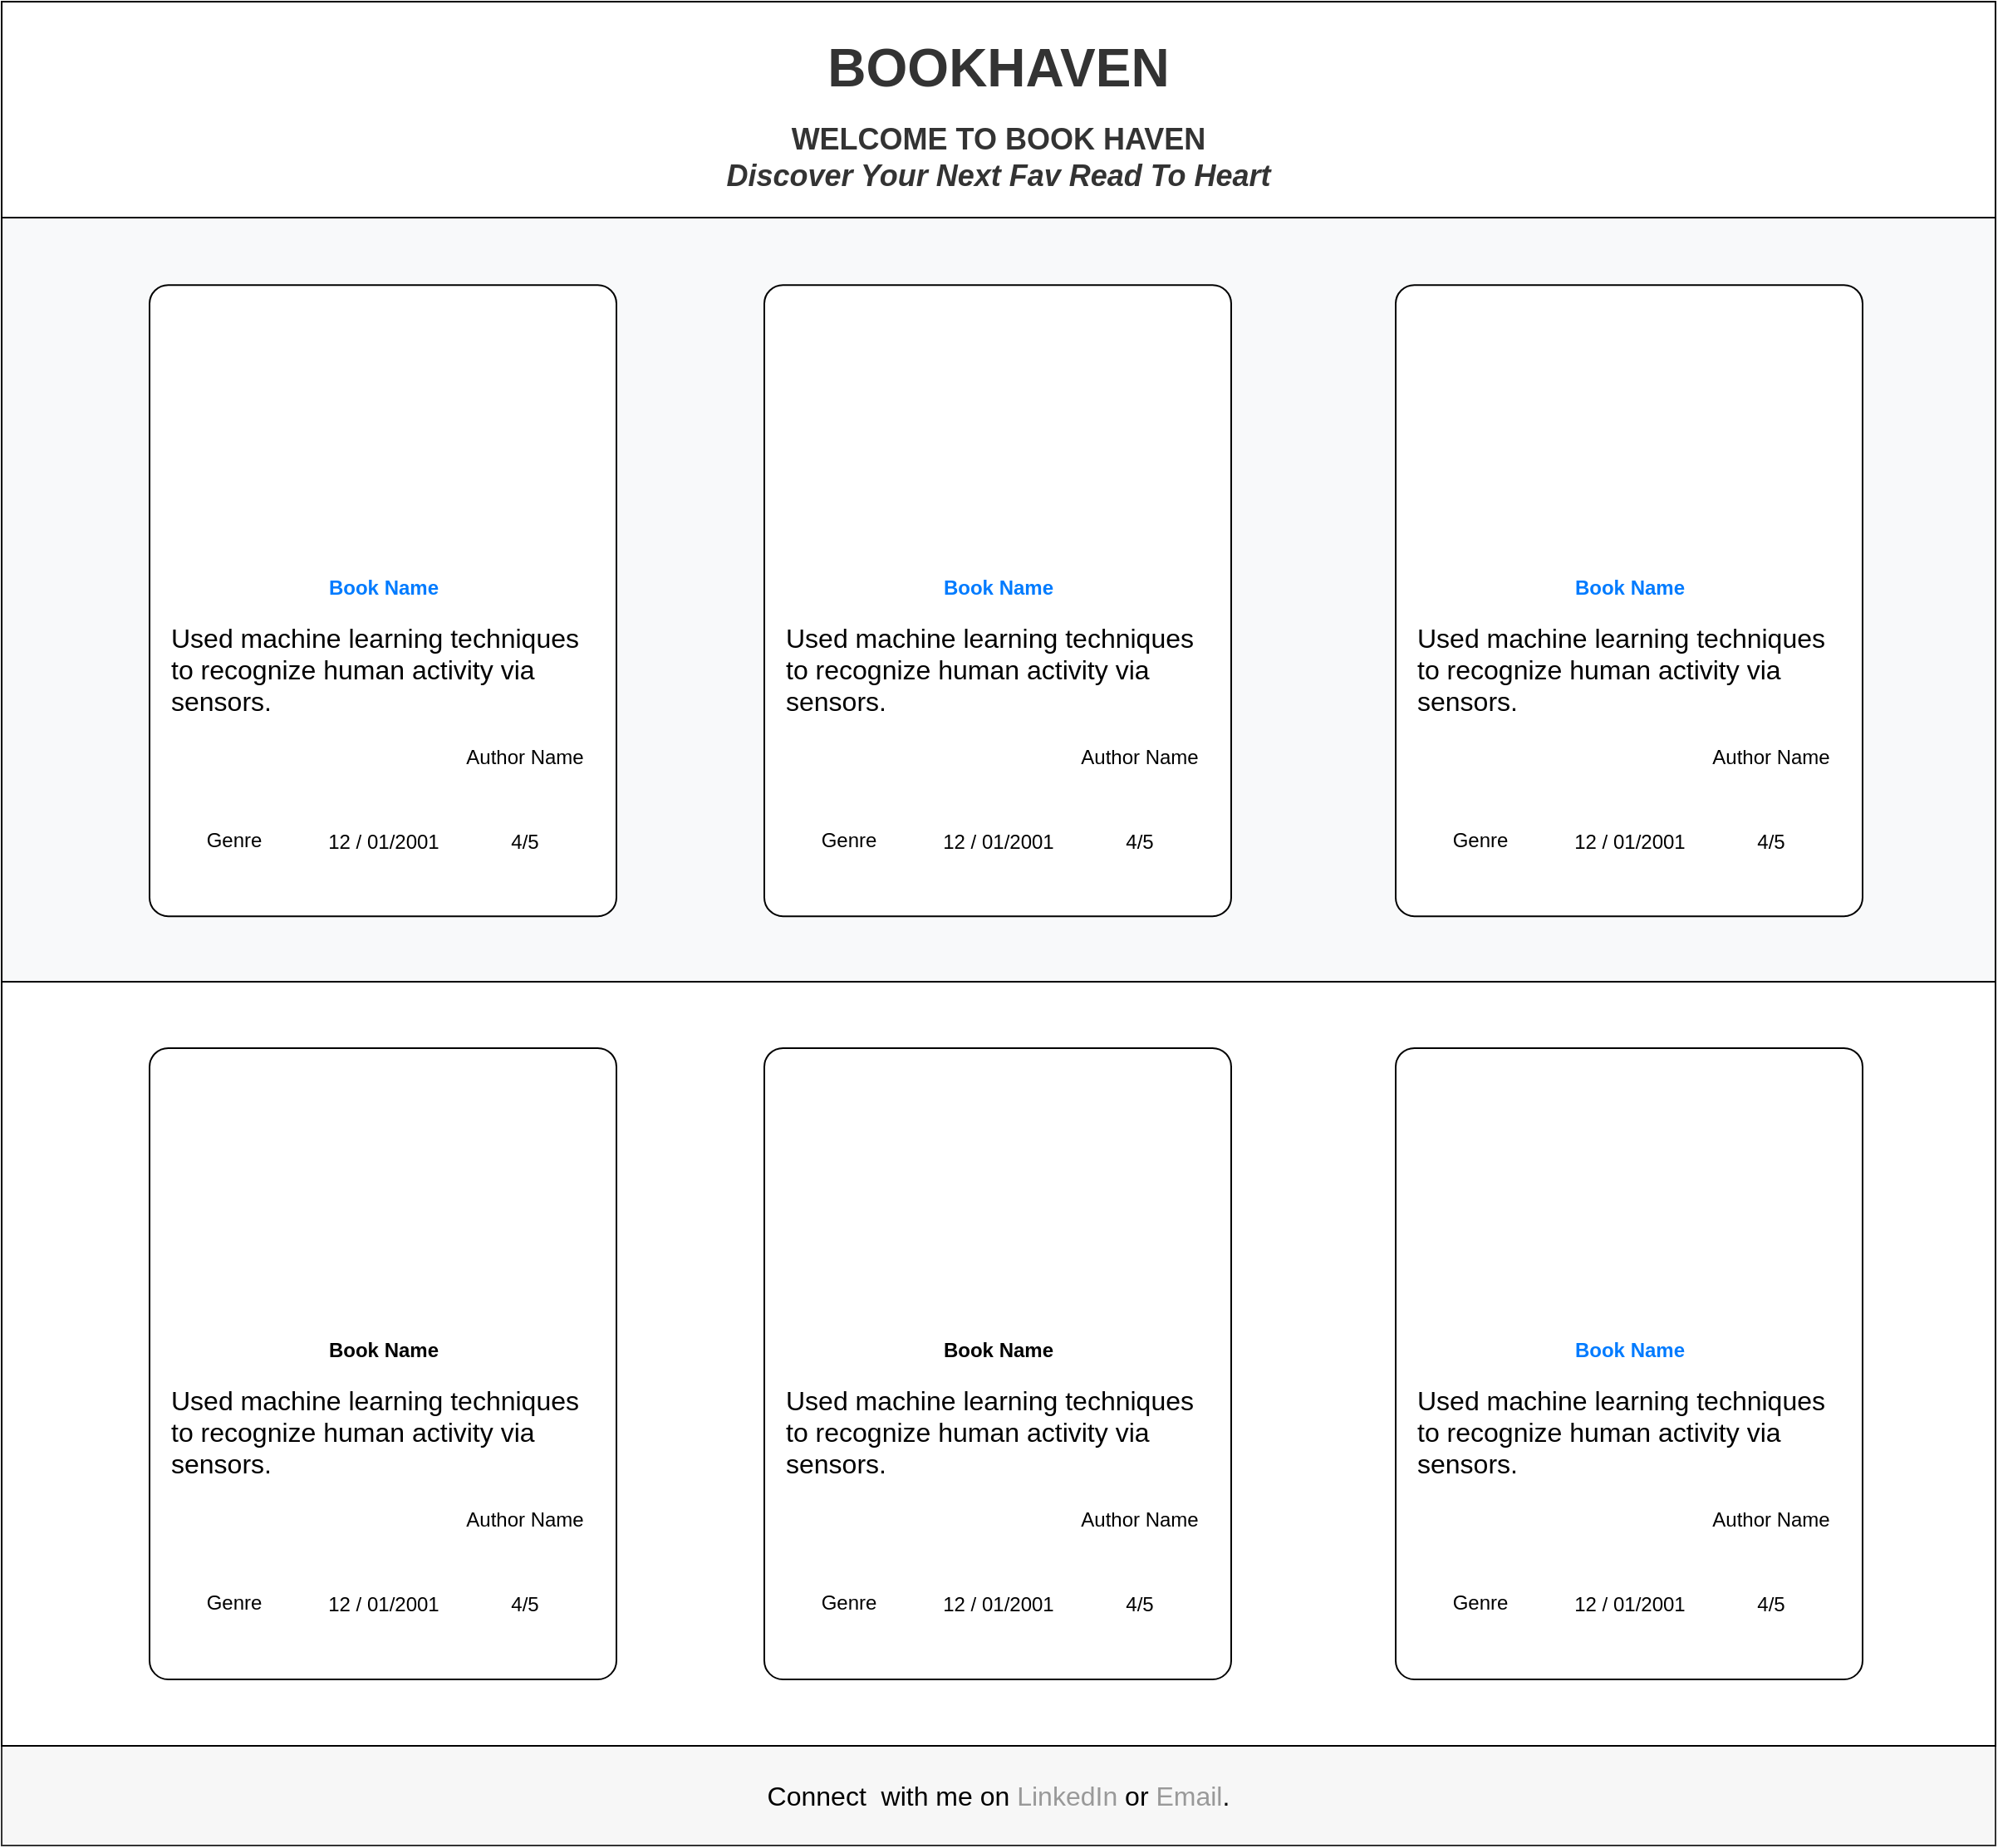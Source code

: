 <mxfile version="25.0.3">
  <diagram name="Page-1" id="jCGwE1LBPZgif49EneUD">
    <mxGraphModel dx="1632" dy="1044" grid="1" gridSize="10" guides="1" tooltips="1" connect="1" arrows="1" fold="1" page="1" pageScale="1" pageWidth="1200" pageHeight="1920" math="0" shadow="0">
      <root>
        <mxCell id="0" />
        <mxCell id="1" parent="0" />
        <mxCell id="HLos1mIRZm7TwcqSez5J-85" value="" style="group;fillColor=none;" parent="1" vertex="1" connectable="0">
          <mxGeometry y="780" width="1200" height="480" as="geometry" />
        </mxCell>
        <mxCell id="HLos1mIRZm7TwcqSez5J-8" value="" style="rounded=0;whiteSpace=wrap;html=1;fillColor=#FFFFFF;fontColor=#ffffff;" parent="HLos1mIRZm7TwcqSez5J-85" vertex="1">
          <mxGeometry y="-50" width="1200" height="150" as="geometry" />
        </mxCell>
        <mxCell id="nu3RnHburqwjy4xu8POM-3" value="&lt;div&gt;&lt;font color=&quot;#333333&quot; size=&quot;1&quot;&gt;&lt;b style=&quot;font-size: 32px;&quot;&gt;BOOKHAVEN&lt;br&gt;&lt;/b&gt;&lt;/font&gt;&lt;/div&gt;&lt;div style=&quot;line-height: 50%;&quot;&gt;&lt;font color=&quot;#333333&quot; size=&quot;1&quot;&gt;&lt;b style=&quot;font-size: 32px;&quot;&gt;&lt;br&gt;&lt;/b&gt;&lt;/font&gt;&lt;/div&gt;&lt;div style=&quot;font-size: 18px;&quot;&gt;&lt;font color=&quot;#333333&quot; style=&quot;font-size: 18px;&quot;&gt;&lt;b&gt;WELCOME TO BOOK HAVEN&lt;/b&gt;&lt;/font&gt;&lt;/div&gt;&lt;div style=&quot;font-size: 18px;&quot;&gt;&lt;font color=&quot;#333333&quot; style=&quot;font-size: 18px;&quot;&gt;&lt;b&gt;&lt;i&gt;Discover Your Next Fav Read To Heart&lt;br&gt;&lt;/i&gt;&lt;/b&gt;&lt;/font&gt;&lt;/div&gt;&lt;div&gt;&lt;br&gt;&lt;/div&gt;" style="text;html=1;align=center;verticalAlign=middle;whiteSpace=wrap;rounded=0;strokeColor=none;fontColor=#FFFFFF;" parent="HLos1mIRZm7TwcqSez5J-85" vertex="1">
          <mxGeometry y="-50" width="1200" height="150" as="geometry" />
        </mxCell>
        <mxCell id="HLos1mIRZm7TwcqSez5J-87" value="" style="group" parent="1" vertex="1" connectable="0">
          <mxGeometry y="860" width="1200" height="460" as="geometry" />
        </mxCell>
        <mxCell id="HLos1mIRZm7TwcqSez5J-23" value="" style="rounded=0;whiteSpace=wrap;html=1;fillColor=#f8f9fa;" parent="HLos1mIRZm7TwcqSez5J-87" vertex="1">
          <mxGeometry width="1200" height="460.0" as="geometry" />
        </mxCell>
        <mxCell id="Gbr0lDLeI2ae-f9VhBkv-68" value="" style="group" parent="HLos1mIRZm7TwcqSez5J-87" vertex="1" connectable="0">
          <mxGeometry y="-30.002" width="1200" height="450.568" as="geometry" />
        </mxCell>
        <mxCell id="HLos1mIRZm7TwcqSez5J-16" value="" style="group;rounded=0;" parent="Gbr0lDLeI2ae-f9VhBkv-68" vertex="1" connectable="0">
          <mxGeometry x="90" y="70.568" width="280" height="380" as="geometry" />
        </mxCell>
        <mxCell id="HLos1mIRZm7TwcqSez5J-15" value="" style="rounded=1;whiteSpace=wrap;html=1;glass=0;labelPadding=0;arcSize=4;" parent="HLos1mIRZm7TwcqSez5J-16" vertex="1">
          <mxGeometry x="-1" width="281" height="380" as="geometry" />
        </mxCell>
        <mxCell id="Gbr0lDLeI2ae-f9VhBkv-17" value="" style="shape=image;html=1;verticalAlign=top;verticalLabelPosition=bottom;labelBackgroundColor=#ffffff;imageAspect=0;aspect=fixed;image=https://cdn2.iconfinder.com/data/icons/crystalproject/128x128/mimetypes/image.png" parent="HLos1mIRZm7TwcqSez5J-16" vertex="1">
          <mxGeometry x="64" y="9.43" width="170" height="170" as="geometry" />
        </mxCell>
        <mxCell id="Gbr0lDLeI2ae-f9VhBkv-22" value="&lt;font color=&quot;#007bff&quot;&gt;&lt;b&gt;Book Name&lt;br&gt;&lt;/b&gt;&lt;/font&gt;" style="text;html=1;align=center;verticalAlign=middle;whiteSpace=wrap;rounded=0;" parent="HLos1mIRZm7TwcqSez5J-16" vertex="1">
          <mxGeometry x="40" y="164.659" width="200" height="35.284" as="geometry" />
        </mxCell>
        <mxCell id="Gbr0lDLeI2ae-f9VhBkv-27" value="&lt;div align=&quot;left&quot;&gt;&lt;font style=&quot;font-size: 16px;&quot;&gt;Used machine learning techniques to recognize human activity via sensors.&lt;br&gt;&lt;/font&gt;&lt;/div&gt;" style="text;html=1;align=left;verticalAlign=middle;whiteSpace=wrap;rounded=0;" parent="HLos1mIRZm7TwcqSez5J-16" vertex="1">
          <mxGeometry x="9.5" y="199.94" width="260" height="62.73" as="geometry" />
        </mxCell>
        <mxCell id="Jl-aKupMv36PsG1tpd38-4" value="Author Name" style="text;html=1;align=center;verticalAlign=middle;whiteSpace=wrap;rounded=0;" vertex="1" parent="HLos1mIRZm7TwcqSez5J-16">
          <mxGeometry x="180" y="269.43" width="90" height="30" as="geometry" />
        </mxCell>
        <mxCell id="Jl-aKupMv36PsG1tpd38-5" value="Genre" style="text;html=1;align=center;verticalAlign=middle;whiteSpace=wrap;rounded=0;" vertex="1" parent="HLos1mIRZm7TwcqSez5J-16">
          <mxGeometry x="20" y="319.434" width="60" height="30" as="geometry" />
        </mxCell>
        <mxCell id="Jl-aKupMv36PsG1tpd38-6" value="12 / 01/2001" style="text;html=1;align=center;verticalAlign=middle;whiteSpace=wrap;rounded=0;" vertex="1" parent="HLos1mIRZm7TwcqSez5J-16">
          <mxGeometry x="104.5" y="320.43" width="70" height="30" as="geometry" />
        </mxCell>
        <mxCell id="Jl-aKupMv36PsG1tpd38-7" value="4/5" style="text;html=1;align=center;verticalAlign=middle;whiteSpace=wrap;rounded=0;" vertex="1" parent="HLos1mIRZm7TwcqSez5J-16">
          <mxGeometry x="195" y="320.434" width="60" height="30" as="geometry" />
        </mxCell>
        <mxCell id="Jl-aKupMv36PsG1tpd38-8" value="" style="group;rounded=0;" vertex="1" connectable="0" parent="HLos1mIRZm7TwcqSez5J-87">
          <mxGeometry x="460" y="40.566" width="280" height="380" as="geometry" />
        </mxCell>
        <mxCell id="Jl-aKupMv36PsG1tpd38-9" value="" style="rounded=1;whiteSpace=wrap;html=1;glass=0;labelPadding=0;arcSize=4;" vertex="1" parent="Jl-aKupMv36PsG1tpd38-8">
          <mxGeometry x="-1" width="281" height="380" as="geometry" />
        </mxCell>
        <mxCell id="Jl-aKupMv36PsG1tpd38-10" value="" style="shape=image;html=1;verticalAlign=top;verticalLabelPosition=bottom;labelBackgroundColor=#ffffff;imageAspect=0;aspect=fixed;image=https://cdn2.iconfinder.com/data/icons/crystalproject/128x128/mimetypes/image.png" vertex="1" parent="Jl-aKupMv36PsG1tpd38-8">
          <mxGeometry x="64" y="9.43" width="170" height="170" as="geometry" />
        </mxCell>
        <mxCell id="Jl-aKupMv36PsG1tpd38-11" value="&lt;font color=&quot;#007bff&quot;&gt;&lt;b&gt;Book Name&lt;br&gt;&lt;/b&gt;&lt;/font&gt;" style="text;html=1;align=center;verticalAlign=middle;whiteSpace=wrap;rounded=0;" vertex="1" parent="Jl-aKupMv36PsG1tpd38-8">
          <mxGeometry x="40" y="164.659" width="200" height="35.284" as="geometry" />
        </mxCell>
        <mxCell id="Jl-aKupMv36PsG1tpd38-12" value="&lt;div align=&quot;left&quot;&gt;&lt;font style=&quot;font-size: 16px;&quot;&gt;Used machine learning techniques to recognize human activity via sensors.&lt;br&gt;&lt;/font&gt;&lt;/div&gt;" style="text;html=1;align=left;verticalAlign=middle;whiteSpace=wrap;rounded=0;" vertex="1" parent="Jl-aKupMv36PsG1tpd38-8">
          <mxGeometry x="9.5" y="199.94" width="260" height="62.73" as="geometry" />
        </mxCell>
        <mxCell id="Jl-aKupMv36PsG1tpd38-13" value="Author Name" style="text;html=1;align=center;verticalAlign=middle;whiteSpace=wrap;rounded=0;" vertex="1" parent="Jl-aKupMv36PsG1tpd38-8">
          <mxGeometry x="180" y="269.43" width="90" height="30" as="geometry" />
        </mxCell>
        <mxCell id="Jl-aKupMv36PsG1tpd38-14" value="Genre" style="text;html=1;align=center;verticalAlign=middle;whiteSpace=wrap;rounded=0;" vertex="1" parent="Jl-aKupMv36PsG1tpd38-8">
          <mxGeometry x="20" y="319.434" width="60" height="30" as="geometry" />
        </mxCell>
        <mxCell id="Jl-aKupMv36PsG1tpd38-15" value="12 / 01/2001" style="text;html=1;align=center;verticalAlign=middle;whiteSpace=wrap;rounded=0;" vertex="1" parent="Jl-aKupMv36PsG1tpd38-8">
          <mxGeometry x="104.5" y="320.43" width="70" height="30" as="geometry" />
        </mxCell>
        <mxCell id="Jl-aKupMv36PsG1tpd38-16" value="4/5" style="text;html=1;align=center;verticalAlign=middle;whiteSpace=wrap;rounded=0;" vertex="1" parent="Jl-aKupMv36PsG1tpd38-8">
          <mxGeometry x="195" y="320.434" width="60" height="30" as="geometry" />
        </mxCell>
        <mxCell id="Jl-aKupMv36PsG1tpd38-17" value="" style="group;rounded=0;" vertex="1" connectable="0" parent="HLos1mIRZm7TwcqSez5J-87">
          <mxGeometry x="840" y="40.566" width="280" height="380" as="geometry" />
        </mxCell>
        <mxCell id="Jl-aKupMv36PsG1tpd38-18" value="" style="rounded=1;whiteSpace=wrap;html=1;glass=0;labelPadding=0;arcSize=4;" vertex="1" parent="Jl-aKupMv36PsG1tpd38-17">
          <mxGeometry x="-1" width="281" height="380" as="geometry" />
        </mxCell>
        <mxCell id="Jl-aKupMv36PsG1tpd38-19" value="" style="shape=image;html=1;verticalAlign=top;verticalLabelPosition=bottom;labelBackgroundColor=#ffffff;imageAspect=0;aspect=fixed;image=https://cdn2.iconfinder.com/data/icons/crystalproject/128x128/mimetypes/image.png" vertex="1" parent="Jl-aKupMv36PsG1tpd38-17">
          <mxGeometry x="64" y="9.43" width="170" height="170" as="geometry" />
        </mxCell>
        <mxCell id="Jl-aKupMv36PsG1tpd38-20" value="&lt;font color=&quot;#007bff&quot;&gt;&lt;b&gt;Book Name&lt;br&gt;&lt;/b&gt;&lt;/font&gt;" style="text;html=1;align=center;verticalAlign=middle;whiteSpace=wrap;rounded=0;" vertex="1" parent="Jl-aKupMv36PsG1tpd38-17">
          <mxGeometry x="40" y="164.659" width="200" height="35.284" as="geometry" />
        </mxCell>
        <mxCell id="Jl-aKupMv36PsG1tpd38-21" value="&lt;div align=&quot;left&quot;&gt;&lt;font style=&quot;font-size: 16px;&quot;&gt;Used machine learning techniques to recognize human activity via sensors.&lt;br&gt;&lt;/font&gt;&lt;/div&gt;" style="text;html=1;align=left;verticalAlign=middle;whiteSpace=wrap;rounded=0;" vertex="1" parent="Jl-aKupMv36PsG1tpd38-17">
          <mxGeometry x="9.5" y="199.94" width="260" height="62.73" as="geometry" />
        </mxCell>
        <mxCell id="Jl-aKupMv36PsG1tpd38-22" value="Author Name" style="text;html=1;align=center;verticalAlign=middle;whiteSpace=wrap;rounded=0;" vertex="1" parent="Jl-aKupMv36PsG1tpd38-17">
          <mxGeometry x="180" y="269.43" width="90" height="30" as="geometry" />
        </mxCell>
        <mxCell id="Jl-aKupMv36PsG1tpd38-23" value="Genre" style="text;html=1;align=center;verticalAlign=middle;whiteSpace=wrap;rounded=0;" vertex="1" parent="Jl-aKupMv36PsG1tpd38-17">
          <mxGeometry x="20" y="319.434" width="60" height="30" as="geometry" />
        </mxCell>
        <mxCell id="Jl-aKupMv36PsG1tpd38-24" value="12 / 01/2001" style="text;html=1;align=center;verticalAlign=middle;whiteSpace=wrap;rounded=0;" vertex="1" parent="Jl-aKupMv36PsG1tpd38-17">
          <mxGeometry x="104.5" y="320.43" width="70" height="30" as="geometry" />
        </mxCell>
        <mxCell id="Jl-aKupMv36PsG1tpd38-25" value="4/5" style="text;html=1;align=center;verticalAlign=middle;whiteSpace=wrap;rounded=0;" vertex="1" parent="Jl-aKupMv36PsG1tpd38-17">
          <mxGeometry x="195" y="320.434" width="60" height="30" as="geometry" />
        </mxCell>
        <mxCell id="HLos1mIRZm7TwcqSez5J-93" value="" style="group" parent="1" vertex="1" connectable="0">
          <mxGeometry y="1780" width="1200" height="60" as="geometry" />
        </mxCell>
        <mxCell id="HLos1mIRZm7TwcqSez5J-84" value="" style="rounded=0;whiteSpace=wrap;html=1;strokeColor=#333333;fillColor=#F7F7F7;" parent="HLos1mIRZm7TwcqSez5J-93" vertex="1">
          <mxGeometry width="1200" height="60" as="geometry" />
        </mxCell>
        <mxCell id="Gbr0lDLeI2ae-f9VhBkv-101" value="&lt;font style=&quot;font-size: 16px;&quot;&gt;Connect&amp;nbsp; with me on &lt;font color=&quot;#999999&quot;&gt;LinkedIn&lt;/font&gt; or &lt;font color=&quot;#999999&quot;&gt;Email&lt;/font&gt;.&lt;/font&gt;" style="text;html=1;align=center;verticalAlign=middle;whiteSpace=wrap;rounded=0;" parent="HLos1mIRZm7TwcqSez5J-93" vertex="1">
          <mxGeometry width="1200" height="60" as="geometry" />
        </mxCell>
        <mxCell id="Jl-aKupMv36PsG1tpd38-26" value="" style="rounded=0;whiteSpace=wrap;html=1;fillColor=#FFFFFF;" vertex="1" parent="1">
          <mxGeometry y="1320" width="1200" height="460.0" as="geometry" />
        </mxCell>
        <mxCell id="Jl-aKupMv36PsG1tpd38-47" value="" style="group;rounded=0;" vertex="1" connectable="0" parent="1">
          <mxGeometry x="90" y="1359.996" width="280" height="380" as="geometry" />
        </mxCell>
        <mxCell id="Jl-aKupMv36PsG1tpd38-48" value="" style="rounded=1;whiteSpace=wrap;html=1;glass=0;labelPadding=0;arcSize=4;" vertex="1" parent="Jl-aKupMv36PsG1tpd38-47">
          <mxGeometry x="-1" width="281" height="380" as="geometry" />
        </mxCell>
        <mxCell id="Jl-aKupMv36PsG1tpd38-49" value="" style="shape=image;html=1;verticalAlign=top;verticalLabelPosition=bottom;labelBackgroundColor=#ffffff;imageAspect=0;aspect=fixed;image=https://cdn2.iconfinder.com/data/icons/crystalproject/128x128/mimetypes/image.png" vertex="1" parent="Jl-aKupMv36PsG1tpd38-47">
          <mxGeometry x="64" y="9.43" width="170" height="170" as="geometry" />
        </mxCell>
        <mxCell id="Jl-aKupMv36PsG1tpd38-50" value="&lt;b&gt;Book Name&lt;/b&gt;&lt;b&gt;&lt;br&gt;&lt;/b&gt;" style="text;html=1;align=center;verticalAlign=middle;whiteSpace=wrap;rounded=0;" vertex="1" parent="Jl-aKupMv36PsG1tpd38-47">
          <mxGeometry x="40" y="164.659" width="200" height="35.284" as="geometry" />
        </mxCell>
        <mxCell id="Jl-aKupMv36PsG1tpd38-51" value="&lt;div align=&quot;left&quot;&gt;&lt;font style=&quot;font-size: 16px;&quot;&gt;Used machine learning techniques to recognize human activity via sensors.&lt;br&gt;&lt;/font&gt;&lt;/div&gt;" style="text;html=1;align=left;verticalAlign=middle;whiteSpace=wrap;rounded=0;" vertex="1" parent="Jl-aKupMv36PsG1tpd38-47">
          <mxGeometry x="9.5" y="199.94" width="260" height="62.73" as="geometry" />
        </mxCell>
        <mxCell id="Jl-aKupMv36PsG1tpd38-52" value="Author Name" style="text;html=1;align=center;verticalAlign=middle;whiteSpace=wrap;rounded=0;" vertex="1" parent="Jl-aKupMv36PsG1tpd38-47">
          <mxGeometry x="180" y="269.43" width="90" height="30" as="geometry" />
        </mxCell>
        <mxCell id="Jl-aKupMv36PsG1tpd38-53" value="Genre" style="text;html=1;align=center;verticalAlign=middle;whiteSpace=wrap;rounded=0;" vertex="1" parent="Jl-aKupMv36PsG1tpd38-47">
          <mxGeometry x="20" y="319.434" width="60" height="30" as="geometry" />
        </mxCell>
        <mxCell id="Jl-aKupMv36PsG1tpd38-54" value="12 / 01/2001" style="text;html=1;align=center;verticalAlign=middle;whiteSpace=wrap;rounded=0;" vertex="1" parent="Jl-aKupMv36PsG1tpd38-47">
          <mxGeometry x="104.5" y="320.43" width="70" height="30" as="geometry" />
        </mxCell>
        <mxCell id="Jl-aKupMv36PsG1tpd38-55" value="4/5" style="text;html=1;align=center;verticalAlign=middle;whiteSpace=wrap;rounded=0;" vertex="1" parent="Jl-aKupMv36PsG1tpd38-47">
          <mxGeometry x="195" y="320.434" width="60" height="30" as="geometry" />
        </mxCell>
        <mxCell id="Jl-aKupMv36PsG1tpd38-57" value="" style="group;rounded=0;" vertex="1" connectable="0" parent="1">
          <mxGeometry x="460" y="1359.996" width="280" height="380" as="geometry" />
        </mxCell>
        <mxCell id="Jl-aKupMv36PsG1tpd38-58" value="" style="rounded=1;whiteSpace=wrap;html=1;glass=0;labelPadding=0;arcSize=4;" vertex="1" parent="Jl-aKupMv36PsG1tpd38-57">
          <mxGeometry x="-1" width="281" height="380" as="geometry" />
        </mxCell>
        <mxCell id="Jl-aKupMv36PsG1tpd38-59" value="" style="shape=image;html=1;verticalAlign=top;verticalLabelPosition=bottom;labelBackgroundColor=#ffffff;imageAspect=0;aspect=fixed;image=https://cdn2.iconfinder.com/data/icons/crystalproject/128x128/mimetypes/image.png" vertex="1" parent="Jl-aKupMv36PsG1tpd38-57">
          <mxGeometry x="64" y="9.43" width="170" height="170" as="geometry" />
        </mxCell>
        <mxCell id="Jl-aKupMv36PsG1tpd38-60" value="&lt;b&gt;Book Name&lt;/b&gt;&lt;b&gt;&lt;br&gt;&lt;/b&gt;" style="text;html=1;align=center;verticalAlign=middle;whiteSpace=wrap;rounded=0;" vertex="1" parent="Jl-aKupMv36PsG1tpd38-57">
          <mxGeometry x="40" y="164.659" width="200" height="35.284" as="geometry" />
        </mxCell>
        <mxCell id="Jl-aKupMv36PsG1tpd38-61" value="&lt;div align=&quot;left&quot;&gt;&lt;font style=&quot;font-size: 16px;&quot;&gt;Used machine learning techniques to recognize human activity via sensors.&lt;br&gt;&lt;/font&gt;&lt;/div&gt;" style="text;html=1;align=left;verticalAlign=middle;whiteSpace=wrap;rounded=0;" vertex="1" parent="Jl-aKupMv36PsG1tpd38-57">
          <mxGeometry x="9.5" y="199.94" width="260" height="62.73" as="geometry" />
        </mxCell>
        <mxCell id="Jl-aKupMv36PsG1tpd38-62" value="Author Name" style="text;html=1;align=center;verticalAlign=middle;whiteSpace=wrap;rounded=0;" vertex="1" parent="Jl-aKupMv36PsG1tpd38-57">
          <mxGeometry x="180" y="269.43" width="90" height="30" as="geometry" />
        </mxCell>
        <mxCell id="Jl-aKupMv36PsG1tpd38-63" value="Genre" style="text;html=1;align=center;verticalAlign=middle;whiteSpace=wrap;rounded=0;" vertex="1" parent="Jl-aKupMv36PsG1tpd38-57">
          <mxGeometry x="20" y="319.434" width="60" height="30" as="geometry" />
        </mxCell>
        <mxCell id="Jl-aKupMv36PsG1tpd38-64" value="12 / 01/2001" style="text;html=1;align=center;verticalAlign=middle;whiteSpace=wrap;rounded=0;" vertex="1" parent="Jl-aKupMv36PsG1tpd38-57">
          <mxGeometry x="104.5" y="320.43" width="70" height="30" as="geometry" />
        </mxCell>
        <mxCell id="Jl-aKupMv36PsG1tpd38-65" value="4/5" style="text;html=1;align=center;verticalAlign=middle;whiteSpace=wrap;rounded=0;" vertex="1" parent="Jl-aKupMv36PsG1tpd38-57">
          <mxGeometry x="195" y="320.434" width="60" height="30" as="geometry" />
        </mxCell>
        <mxCell id="Jl-aKupMv36PsG1tpd38-67" value="" style="group;rounded=0;" vertex="1" connectable="0" parent="1">
          <mxGeometry x="840" y="1359.996" width="280" height="380" as="geometry" />
        </mxCell>
        <mxCell id="Jl-aKupMv36PsG1tpd38-68" value="" style="rounded=1;whiteSpace=wrap;html=1;glass=0;labelPadding=0;arcSize=4;" vertex="1" parent="Jl-aKupMv36PsG1tpd38-67">
          <mxGeometry x="-1" width="281" height="380" as="geometry" />
        </mxCell>
        <mxCell id="Jl-aKupMv36PsG1tpd38-69" value="" style="shape=image;html=1;verticalAlign=top;verticalLabelPosition=bottom;labelBackgroundColor=#ffffff;imageAspect=0;aspect=fixed;image=https://cdn2.iconfinder.com/data/icons/crystalproject/128x128/mimetypes/image.png" vertex="1" parent="Jl-aKupMv36PsG1tpd38-67">
          <mxGeometry x="64" y="9.43" width="170" height="170" as="geometry" />
        </mxCell>
        <mxCell id="Jl-aKupMv36PsG1tpd38-70" value="&lt;font color=&quot;#007bff&quot;&gt;&lt;b&gt;Book Name&lt;br&gt;&lt;/b&gt;&lt;/font&gt;" style="text;html=1;align=center;verticalAlign=middle;whiteSpace=wrap;rounded=0;" vertex="1" parent="Jl-aKupMv36PsG1tpd38-67">
          <mxGeometry x="40" y="164.659" width="200" height="35.284" as="geometry" />
        </mxCell>
        <mxCell id="Jl-aKupMv36PsG1tpd38-71" value="&lt;div align=&quot;left&quot;&gt;&lt;font style=&quot;font-size: 16px;&quot;&gt;Used machine learning techniques to recognize human activity via sensors.&lt;br&gt;&lt;/font&gt;&lt;/div&gt;" style="text;html=1;align=left;verticalAlign=middle;whiteSpace=wrap;rounded=0;" vertex="1" parent="Jl-aKupMv36PsG1tpd38-67">
          <mxGeometry x="9.5" y="199.94" width="260" height="62.73" as="geometry" />
        </mxCell>
        <mxCell id="Jl-aKupMv36PsG1tpd38-72" value="Author Name" style="text;html=1;align=center;verticalAlign=middle;whiteSpace=wrap;rounded=0;" vertex="1" parent="Jl-aKupMv36PsG1tpd38-67">
          <mxGeometry x="180" y="269.43" width="90" height="30" as="geometry" />
        </mxCell>
        <mxCell id="Jl-aKupMv36PsG1tpd38-73" value="Genre" style="text;html=1;align=center;verticalAlign=middle;whiteSpace=wrap;rounded=0;" vertex="1" parent="Jl-aKupMv36PsG1tpd38-67">
          <mxGeometry x="20" y="319.434" width="60" height="30" as="geometry" />
        </mxCell>
        <mxCell id="Jl-aKupMv36PsG1tpd38-74" value="12 / 01/2001" style="text;html=1;align=center;verticalAlign=middle;whiteSpace=wrap;rounded=0;" vertex="1" parent="Jl-aKupMv36PsG1tpd38-67">
          <mxGeometry x="104.5" y="320.43" width="70" height="30" as="geometry" />
        </mxCell>
        <mxCell id="Jl-aKupMv36PsG1tpd38-75" value="4/5" style="text;html=1;align=center;verticalAlign=middle;whiteSpace=wrap;rounded=0;" vertex="1" parent="Jl-aKupMv36PsG1tpd38-67">
          <mxGeometry x="195" y="320.434" width="60" height="30" as="geometry" />
        </mxCell>
      </root>
    </mxGraphModel>
  </diagram>
</mxfile>

